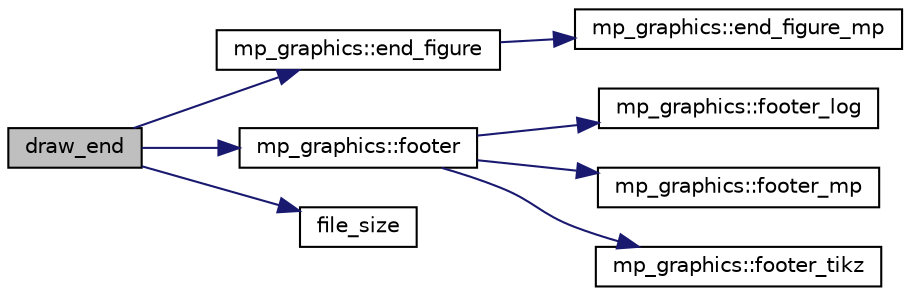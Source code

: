 digraph "draw_end"
{
  edge [fontname="Helvetica",fontsize="10",labelfontname="Helvetica",labelfontsize="10"];
  node [fontname="Helvetica",fontsize="10",shape=record];
  rankdir="LR";
  Node1058 [label="draw_end",height=0.2,width=0.4,color="black", fillcolor="grey75", style="filled", fontcolor="black"];
  Node1058 -> Node1059 [color="midnightblue",fontsize="10",style="solid",fontname="Helvetica"];
  Node1059 [label="mp_graphics::end_figure",height=0.2,width=0.4,color="black", fillcolor="white", style="filled",URL="$da/d2c/classmp__graphics.html#af7e758a9c83d809d033e1d18752d2925"];
  Node1059 -> Node1060 [color="midnightblue",fontsize="10",style="solid",fontname="Helvetica"];
  Node1060 [label="mp_graphics::end_figure_mp",height=0.2,width=0.4,color="black", fillcolor="white", style="filled",URL="$da/d2c/classmp__graphics.html#a9689888a580c69708ba1ead311f4cd26"];
  Node1058 -> Node1061 [color="midnightblue",fontsize="10",style="solid",fontname="Helvetica"];
  Node1061 [label="mp_graphics::footer",height=0.2,width=0.4,color="black", fillcolor="white", style="filled",URL="$da/d2c/classmp__graphics.html#a20ae36e3dae7401578c7623f73419fe8"];
  Node1061 -> Node1062 [color="midnightblue",fontsize="10",style="solid",fontname="Helvetica"];
  Node1062 [label="mp_graphics::footer_log",height=0.2,width=0.4,color="black", fillcolor="white", style="filled",URL="$da/d2c/classmp__graphics.html#a24e948667d548c41a757285e7a22c2c0"];
  Node1061 -> Node1063 [color="midnightblue",fontsize="10",style="solid",fontname="Helvetica"];
  Node1063 [label="mp_graphics::footer_mp",height=0.2,width=0.4,color="black", fillcolor="white", style="filled",URL="$da/d2c/classmp__graphics.html#a3667f25d3a90de957ede28f7aa95ac56"];
  Node1061 -> Node1064 [color="midnightblue",fontsize="10",style="solid",fontname="Helvetica"];
  Node1064 [label="mp_graphics::footer_tikz",height=0.2,width=0.4,color="black", fillcolor="white", style="filled",URL="$da/d2c/classmp__graphics.html#a6cd32ee52e926c056c84756d5c5a8687"];
  Node1058 -> Node1065 [color="midnightblue",fontsize="10",style="solid",fontname="Helvetica"];
  Node1065 [label="file_size",height=0.2,width=0.4,color="black", fillcolor="white", style="filled",URL="$df/dbf/sajeeb_8_c.html#a5c37cf5785204b6e9adf647dc14d0e50"];
}
